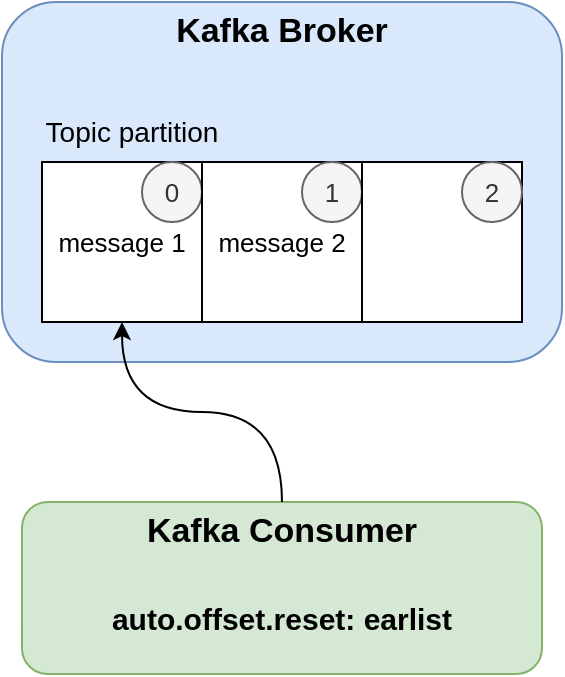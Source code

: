 <mxfile version="22.1.21" type="github">
  <diagram name="페이지-1" id="mkhhxJsGzN1-1RJD6tzv">
    <mxGraphModel dx="1548" dy="997" grid="1" gridSize="10" guides="1" tooltips="1" connect="1" arrows="1" fold="1" page="1" pageScale="1" pageWidth="1169" pageHeight="827" math="0" shadow="0">
      <root>
        <mxCell id="0" />
        <mxCell id="1" parent="0" />
        <mxCell id="FtFmNRFeE1UrtrCfEEYP-1" value="" style="rounded=1;whiteSpace=wrap;html=1;fillColor=#dae8fc;strokeColor=#6c8ebf;" vertex="1" parent="1">
          <mxGeometry x="220" y="200" width="280" height="180" as="geometry" />
        </mxCell>
        <mxCell id="FtFmNRFeE1UrtrCfEEYP-2" value="&lt;b&gt;&lt;font style=&quot;font-size: 17px;&quot;&gt;Kafka Broker&lt;/font&gt;&lt;/b&gt;" style="text;html=1;strokeColor=none;fillColor=none;align=center;verticalAlign=middle;whiteSpace=wrap;rounded=0;" vertex="1" parent="1">
          <mxGeometry x="305" y="200" width="110" height="30" as="geometry" />
        </mxCell>
        <mxCell id="FtFmNRFeE1UrtrCfEEYP-3" value="&lt;font style=&quot;font-size: 13px;&quot;&gt;message 1&lt;/font&gt;" style="rounded=0;whiteSpace=wrap;html=1;" vertex="1" parent="1">
          <mxGeometry x="240" y="280" width="80" height="80" as="geometry" />
        </mxCell>
        <mxCell id="FtFmNRFeE1UrtrCfEEYP-5" value="&lt;font style=&quot;font-size: 13px;&quot;&gt;0&lt;/font&gt;" style="ellipse;whiteSpace=wrap;html=1;aspect=fixed;fillColor=#f5f5f5;fontColor=#333333;strokeColor=#666666;" vertex="1" parent="1">
          <mxGeometry x="290" y="280" width="30" height="30" as="geometry" />
        </mxCell>
        <mxCell id="FtFmNRFeE1UrtrCfEEYP-6" value="&lt;font style=&quot;font-size: 13px;&quot;&gt;message 2&lt;/font&gt;" style="rounded=0;whiteSpace=wrap;html=1;" vertex="1" parent="1">
          <mxGeometry x="320" y="280" width="80" height="80" as="geometry" />
        </mxCell>
        <mxCell id="FtFmNRFeE1UrtrCfEEYP-7" value="&lt;font style=&quot;font-size: 13px;&quot;&gt;1&lt;/font&gt;" style="ellipse;whiteSpace=wrap;html=1;aspect=fixed;fillColor=#f5f5f5;fontColor=#333333;strokeColor=#666666;" vertex="1" parent="1">
          <mxGeometry x="370" y="280" width="30" height="30" as="geometry" />
        </mxCell>
        <mxCell id="FtFmNRFeE1UrtrCfEEYP-8" value="" style="rounded=0;whiteSpace=wrap;html=1;" vertex="1" parent="1">
          <mxGeometry x="400" y="280" width="80" height="80" as="geometry" />
        </mxCell>
        <mxCell id="FtFmNRFeE1UrtrCfEEYP-9" value="&lt;font style=&quot;font-size: 13px;&quot;&gt;2&lt;/font&gt;" style="ellipse;whiteSpace=wrap;html=1;aspect=fixed;fillColor=#f5f5f5;fontColor=#333333;strokeColor=#666666;" vertex="1" parent="1">
          <mxGeometry x="450" y="280" width="30" height="30" as="geometry" />
        </mxCell>
        <mxCell id="FtFmNRFeE1UrtrCfEEYP-13" value="&lt;font style=&quot;font-size: 14px;&quot;&gt;Topic partition&lt;/font&gt;" style="text;html=1;strokeColor=none;fillColor=none;align=center;verticalAlign=middle;whiteSpace=wrap;rounded=0;" vertex="1" parent="1">
          <mxGeometry x="240" y="250" width="90" height="30" as="geometry" />
        </mxCell>
        <mxCell id="FtFmNRFeE1UrtrCfEEYP-14" value="" style="rounded=1;whiteSpace=wrap;html=1;fillColor=#d5e8d4;strokeColor=#82b366;" vertex="1" parent="1">
          <mxGeometry x="230" y="450" width="260" height="86" as="geometry" />
        </mxCell>
        <mxCell id="FtFmNRFeE1UrtrCfEEYP-17" style="edgeStyle=orthogonalEdgeStyle;rounded=0;orthogonalLoop=1;jettySize=auto;html=1;exitX=0.5;exitY=0;exitDx=0;exitDy=0;entryX=0.5;entryY=1;entryDx=0;entryDy=0;curved=1;" edge="1" parent="1" source="FtFmNRFeE1UrtrCfEEYP-15" target="FtFmNRFeE1UrtrCfEEYP-3">
          <mxGeometry relative="1" as="geometry" />
        </mxCell>
        <mxCell id="FtFmNRFeE1UrtrCfEEYP-15" value="&lt;b&gt;&lt;font style=&quot;font-size: 17px;&quot;&gt;Kafka Consumer&lt;/font&gt;&lt;/b&gt;" style="text;html=1;strokeColor=none;fillColor=none;align=center;verticalAlign=middle;whiteSpace=wrap;rounded=0;" vertex="1" parent="1">
          <mxGeometry x="285" y="450" width="150" height="30" as="geometry" />
        </mxCell>
        <mxCell id="FtFmNRFeE1UrtrCfEEYP-16" value="&lt;b&gt;&lt;font style=&quot;font-size: 15px;&quot;&gt;auto.offset.reset: earlist&lt;/font&gt;&lt;/b&gt;" style="text;html=1;strokeColor=none;fillColor=none;align=center;verticalAlign=middle;whiteSpace=wrap;rounded=0;" vertex="1" parent="1">
          <mxGeometry x="260" y="493" width="200" height="30" as="geometry" />
        </mxCell>
      </root>
    </mxGraphModel>
  </diagram>
</mxfile>
